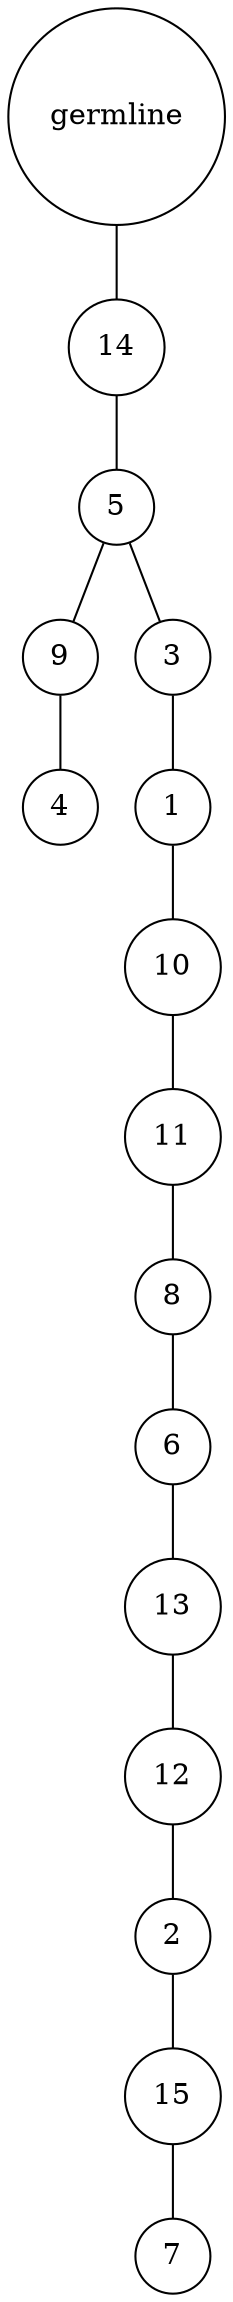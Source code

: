 graph {
	rankdir=UD;
	splines=line;
	node [shape=circle]
	"0x7f4963df6e50" [label="germline"];
	"0x7f4963df6e80" [label="14"];
	"0x7f4963df6e50" -- "0x7f4963df6e80" ;
	"0x7f4963df6eb0" [label="5"];
	"0x7f4963df6e80" -- "0x7f4963df6eb0" ;
	"0x7f4963df6ee0" [label="9"];
	"0x7f4963df6eb0" -- "0x7f4963df6ee0" ;
	"0x7f4963df6f10" [label="4"];
	"0x7f4963df6ee0" -- "0x7f4963df6f10" ;
	"0x7f4963df6f40" [label="3"];
	"0x7f4963df6eb0" -- "0x7f4963df6f40" ;
	"0x7f4963df6f70" [label="1"];
	"0x7f4963df6f40" -- "0x7f4963df6f70" ;
	"0x7f4963df6fa0" [label="10"];
	"0x7f4963df6f70" -- "0x7f4963df6fa0" ;
	"0x7f4963df6fd0" [label="11"];
	"0x7f4963df6fa0" -- "0x7f4963df6fd0" ;
	"0x7f498ea03040" [label="8"];
	"0x7f4963df6fd0" -- "0x7f498ea03040" ;
	"0x7f498ea03070" [label="6"];
	"0x7f498ea03040" -- "0x7f498ea03070" ;
	"0x7f498ea030a0" [label="13"];
	"0x7f498ea03070" -- "0x7f498ea030a0" ;
	"0x7f498ea030d0" [label="12"];
	"0x7f498ea030a0" -- "0x7f498ea030d0" ;
	"0x7f498ea03100" [label="2"];
	"0x7f498ea030d0" -- "0x7f498ea03100" ;
	"0x7f498ea03130" [label="15"];
	"0x7f498ea03100" -- "0x7f498ea03130" ;
	"0x7f498ea03160" [label="7"];
	"0x7f498ea03130" -- "0x7f498ea03160" ;
}
